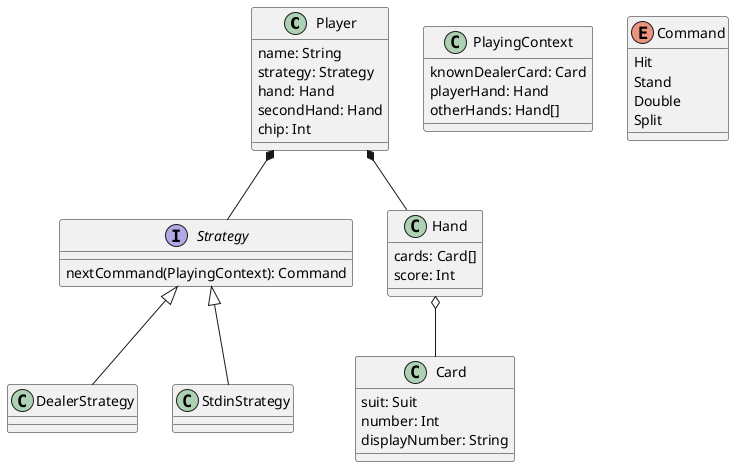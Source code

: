 @startuml Blackjack

class Player {
    name: String
    strategy: Strategy
    hand: Hand
    secondHand: Hand
    chip: Int
}
Player *-- Strategy
Player *-- Hand

interface Strategy {
    nextCommand(PlayingContext): Command
}
Strategy <|-- DealerStrategy
Strategy <|-- StdinStrategy

class Hand {
    cards: Card[]
    score: Int
}
Hand o-- Card

class Card {
    suit: Suit
    number: Int
    displayNumber: String
}

class PlayingContext {
    knownDealerCard: Card
    playerHand: Hand
    otherHands: Hand[]
}

enum Command {
    Hit
    Stand
    Double
    Split
}

@enduml

